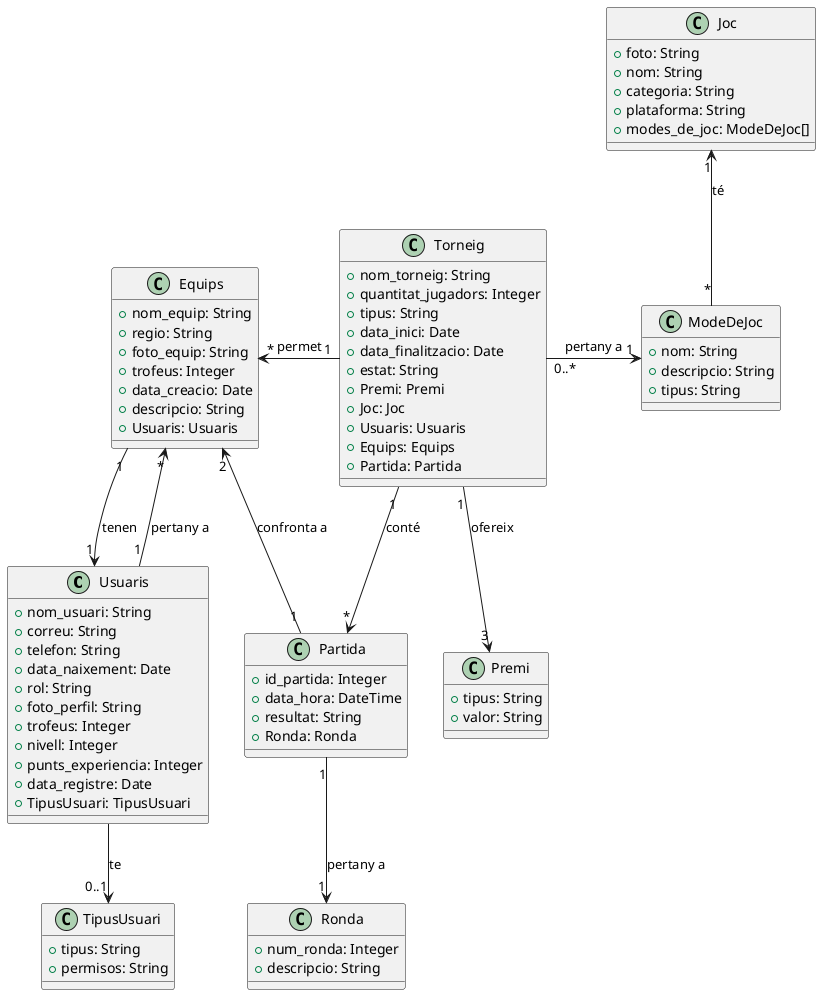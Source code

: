 @startuml


class Usuaris {
   +nom_usuari: String
   +correu: String
   +telefon: String
   +data_naixement: Date
   +rol: String
   +foto_perfil: String
   +trofeus: Integer
   +nivell: Integer
   +punts_experiencia: Integer
   +data_registre: Date
   +TipusUsuari: TipusUsuari
}


class TipusUsuari {
   +tipus: String
   +permisos: String
}


class Equips {
   +nom_equip: String
   +regio: String
   +foto_equip: String
   +trofeus: Integer
   +data_creacio: Date
   +descripcio: String
   +Usuaris: Usuaris
}


class Torneig {
   +nom_torneig: String
   +quantitat_jugadors: Integer
   +tipus: String
   +data_inici: Date
   +data_finalitzacio: Date
   +estat: String
   +Premi: Premi
   +Joc: Joc
   +Usuaris: Usuaris
   +Equips: Equips
   +Partida: Partida
}


class Joc {
   +foto: String
   +nom: String
   +categoria: String
   +plataforma: String
   +modes_de_joc: ModeDeJoc[]
}


class ModeDeJoc {
   +nom: String
   +descripcio: String
   +tipus: String
}


class Partida {
   +id_partida: Integer
   +data_hora: DateTime
   +resultat: String
   +Ronda: Ronda
}


class Ronda {
   +num_ronda: Integer
   +descripcio: String
}


class Premi {
   +tipus: String
   +valor: String
}


Usuaris --> "0..1" TipusUsuari : te
Usuaris "1" --> "*" Equips : pertany a
Equips "1" --> "1" Usuaris : tenen
Torneig "0..*" -right-> "1" ModeDeJoc : pertany a
Torneig "1" -left-> "*" Equips : permet
Torneig "1" --> "*" Partida : conté
Partida "1" --> "2" Equips : confronta a
Partida "1" --> "1" Ronda : pertany a
Torneig "1" --> "3" Premi : ofereix
Joc "1" <-- "*" ModeDeJoc : té


@enduml
